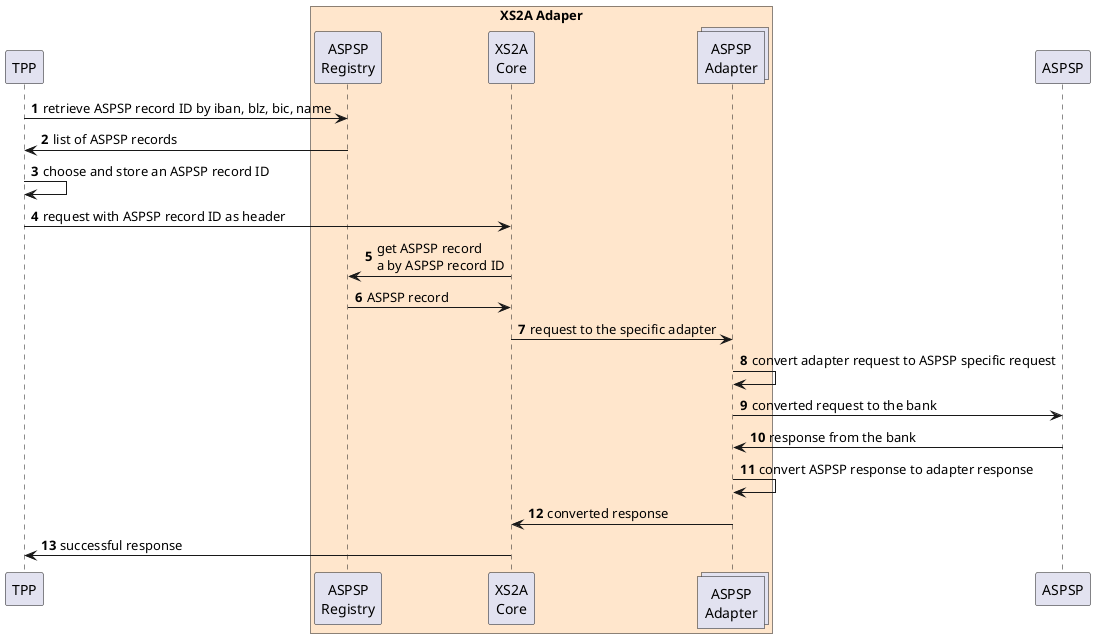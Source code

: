 @startuml

participant tpp as "TPP"
box "XS2A Adaper" #ffe6cc
participant rgstr as "ASPSP\nRegistry"
participant core as "XS2A\nCore"
collections adptr as "ASPSP\nAdapter"
end box
participant bank as "ASPSP"

autonumber

tpp->rgstr: retrieve ASPSP record ID by iban, blz, bic, name
rgstr->tpp: list of ASPSP records
tpp->tpp: choose and store an ASPSP record ID
tpp->core: request with ASPSP record ID as header
core->rgstr: get ASPSP record\na by ASPSP record ID
rgstr->core: ASPSP record
core->adptr: request to the specific adapter
adptr->adptr: convert adapter request to ASPSP specific request
adptr->bank: converted request to the bank
bank->adptr: response from the bank
adptr->adptr: convert ASPSP response to adapter response
adptr->core: converted response
core->tpp: successful response

@enduml
